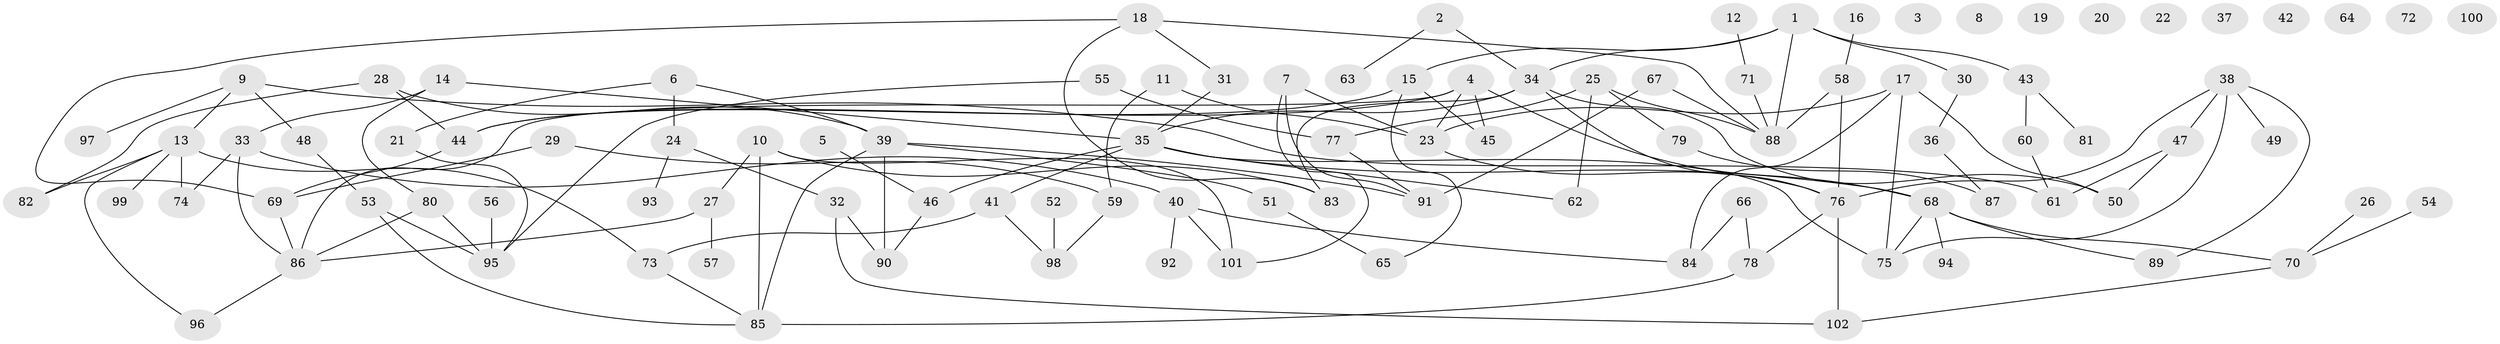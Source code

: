 // coarse degree distribution, {6: 0.047619047619047616, 11: 0.047619047619047616, 5: 0.19047619047619047, 4: 0.14285714285714285, 2: 0.19047619047619047, 8: 0.047619047619047616, 1: 0.14285714285714285, 9: 0.047619047619047616, 3: 0.09523809523809523, 7: 0.047619047619047616}
// Generated by graph-tools (version 1.1) at 2025/35/03/04/25 23:35:55]
// undirected, 102 vertices, 136 edges
graph export_dot {
  node [color=gray90,style=filled];
  1;
  2;
  3;
  4;
  5;
  6;
  7;
  8;
  9;
  10;
  11;
  12;
  13;
  14;
  15;
  16;
  17;
  18;
  19;
  20;
  21;
  22;
  23;
  24;
  25;
  26;
  27;
  28;
  29;
  30;
  31;
  32;
  33;
  34;
  35;
  36;
  37;
  38;
  39;
  40;
  41;
  42;
  43;
  44;
  45;
  46;
  47;
  48;
  49;
  50;
  51;
  52;
  53;
  54;
  55;
  56;
  57;
  58;
  59;
  60;
  61;
  62;
  63;
  64;
  65;
  66;
  67;
  68;
  69;
  70;
  71;
  72;
  73;
  74;
  75;
  76;
  77;
  78;
  79;
  80;
  81;
  82;
  83;
  84;
  85;
  86;
  87;
  88;
  89;
  90;
  91;
  92;
  93;
  94;
  95;
  96;
  97;
  98;
  99;
  100;
  101;
  102;
  1 -- 15;
  1 -- 30;
  1 -- 34;
  1 -- 43;
  1 -- 88;
  2 -- 34;
  2 -- 63;
  4 -- 23;
  4 -- 44;
  4 -- 45;
  4 -- 68;
  4 -- 86;
  5 -- 46;
  6 -- 21;
  6 -- 24;
  6 -- 39;
  7 -- 23;
  7 -- 91;
  7 -- 101;
  9 -- 13;
  9 -- 48;
  9 -- 61;
  9 -- 97;
  10 -- 27;
  10 -- 83;
  10 -- 85;
  10 -- 101;
  11 -- 23;
  11 -- 59;
  12 -- 71;
  13 -- 73;
  13 -- 74;
  13 -- 82;
  13 -- 96;
  13 -- 99;
  14 -- 33;
  14 -- 35;
  14 -- 80;
  15 -- 44;
  15 -- 45;
  15 -- 65;
  16 -- 58;
  17 -- 23;
  17 -- 50;
  17 -- 75;
  17 -- 84;
  18 -- 31;
  18 -- 69;
  18 -- 83;
  18 -- 88;
  21 -- 95;
  23 -- 76;
  24 -- 32;
  24 -- 93;
  25 -- 62;
  25 -- 77;
  25 -- 79;
  25 -- 88;
  26 -- 70;
  27 -- 57;
  27 -- 86;
  28 -- 39;
  28 -- 44;
  28 -- 82;
  29 -- 59;
  29 -- 69;
  30 -- 36;
  31 -- 35;
  32 -- 90;
  32 -- 102;
  33 -- 40;
  33 -- 74;
  33 -- 86;
  34 -- 35;
  34 -- 50;
  34 -- 76;
  34 -- 83;
  35 -- 41;
  35 -- 46;
  35 -- 62;
  35 -- 68;
  35 -- 75;
  36 -- 87;
  38 -- 47;
  38 -- 49;
  38 -- 75;
  38 -- 76;
  38 -- 89;
  39 -- 51;
  39 -- 85;
  39 -- 90;
  39 -- 91;
  40 -- 84;
  40 -- 92;
  40 -- 101;
  41 -- 73;
  41 -- 98;
  43 -- 60;
  43 -- 81;
  44 -- 69;
  46 -- 90;
  47 -- 50;
  47 -- 61;
  48 -- 53;
  51 -- 65;
  52 -- 98;
  53 -- 85;
  53 -- 95;
  54 -- 70;
  55 -- 77;
  55 -- 95;
  56 -- 95;
  58 -- 76;
  58 -- 88;
  59 -- 98;
  60 -- 61;
  66 -- 78;
  66 -- 84;
  67 -- 88;
  67 -- 91;
  68 -- 70;
  68 -- 75;
  68 -- 89;
  68 -- 94;
  69 -- 86;
  70 -- 102;
  71 -- 88;
  73 -- 85;
  76 -- 78;
  76 -- 102;
  77 -- 91;
  78 -- 85;
  79 -- 87;
  80 -- 86;
  80 -- 95;
  86 -- 96;
}
